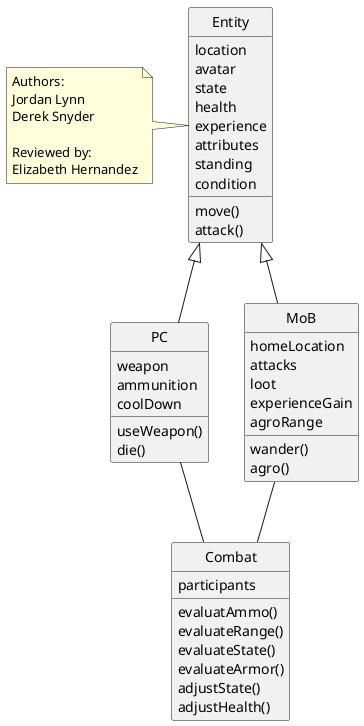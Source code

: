 @startuml
hide circle

class Entity{
location
avatar
state
health
experience
attributes
standing
condition
move()
attack()
}

note left
Authors:
Jordan Lynn
Derek Snyder

Reviewed by:
Elizabeth Hernandez
end note

class PC{
weapon
ammunition
coolDown
useWeapon()
die()
}
Class MoB{
homeLocation
attacks
loot
experienceGain
agroRange
wander()
agro()
}
Class Combat {
participants
evaluatAmmo()
evaluateRange()
evaluateState()
evaluateArmor()
adjustState()
adjustHealth()
}

Entity<|--PC
Entity<|--MoB
PC--Combat
MoB--Combat

@enduml
